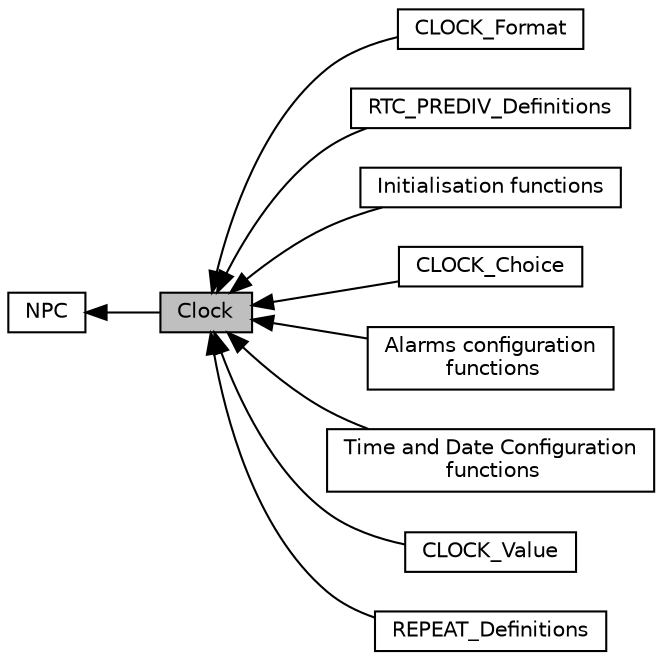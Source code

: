 digraph "Clock"
{
  edge [fontname="Helvetica",fontsize="10",labelfontname="Helvetica",labelfontsize="10"];
  node [fontname="Helvetica",fontsize="10",shape=record];
  rankdir=LR;
  Node0 [label="Clock",height=0.2,width=0.4,color="black", fillcolor="grey75", style="filled", fontcolor="black"];
  Node1 [label="NPC",height=0.2,width=0.4,color="black", fillcolor="white", style="filled",URL="$group___n_p_c.html"];
  Node4 [label="CLOCK_Format",height=0.2,width=0.4,color="black", fillcolor="white", style="filled",URL="$group___c_l_o_c_k___format.html"];
  Node2 [label="RTC_PREDIV_Definitions",height=0.2,width=0.4,color="black", fillcolor="white", style="filled",URL="$group___r_t_c___p_r_e_d_i_v___definitions.html",tooltip="definition of prescaler for Asynchronous and Synchronous "];
  Node7 [label="Initialisation functions",height=0.2,width=0.4,color="black", fillcolor="white", style="filled",URL="$group___initialisation.html",tooltip="Clock initialisation functions. "];
  Node3 [label="CLOCK_Choice",height=0.2,width=0.4,color="black", fillcolor="white", style="filled",URL="$group___c_l_o_c_k___choice.html"];
  Node9 [label="Alarms configuration\l functions",height=0.2,width=0.4,color="black", fillcolor="white", style="filled",URL="$group___alarms.html",tooltip="Clock alarm configuration functions. "];
  Node8 [label="Time and Date Configuration\l functions",height=0.2,width=0.4,color="black", fillcolor="white", style="filled",URL="$group___time___date.html",tooltip="Clock time and date configuration functions. "];
  Node5 [label="CLOCK_Value",height=0.2,width=0.4,color="black", fillcolor="white", style="filled",URL="$group___c_l_o_c_k___value.html",tooltip="Get time or date parameters. "];
  Node6 [label="REPEAT_Definitions",height=0.2,width=0.4,color="black", fillcolor="white", style="filled",URL="$group___r_e_p_e_a_t___definitions.html"];
  Node1->Node0 [shape=plaintext, dir="back", style="solid"];
  Node0->Node2 [shape=plaintext, dir="back", style="solid"];
  Node0->Node3 [shape=plaintext, dir="back", style="solid"];
  Node0->Node4 [shape=plaintext, dir="back", style="solid"];
  Node0->Node5 [shape=plaintext, dir="back", style="solid"];
  Node0->Node6 [shape=plaintext, dir="back", style="solid"];
  Node0->Node7 [shape=plaintext, dir="back", style="solid"];
  Node0->Node8 [shape=plaintext, dir="back", style="solid"];
  Node0->Node9 [shape=plaintext, dir="back", style="solid"];
}
